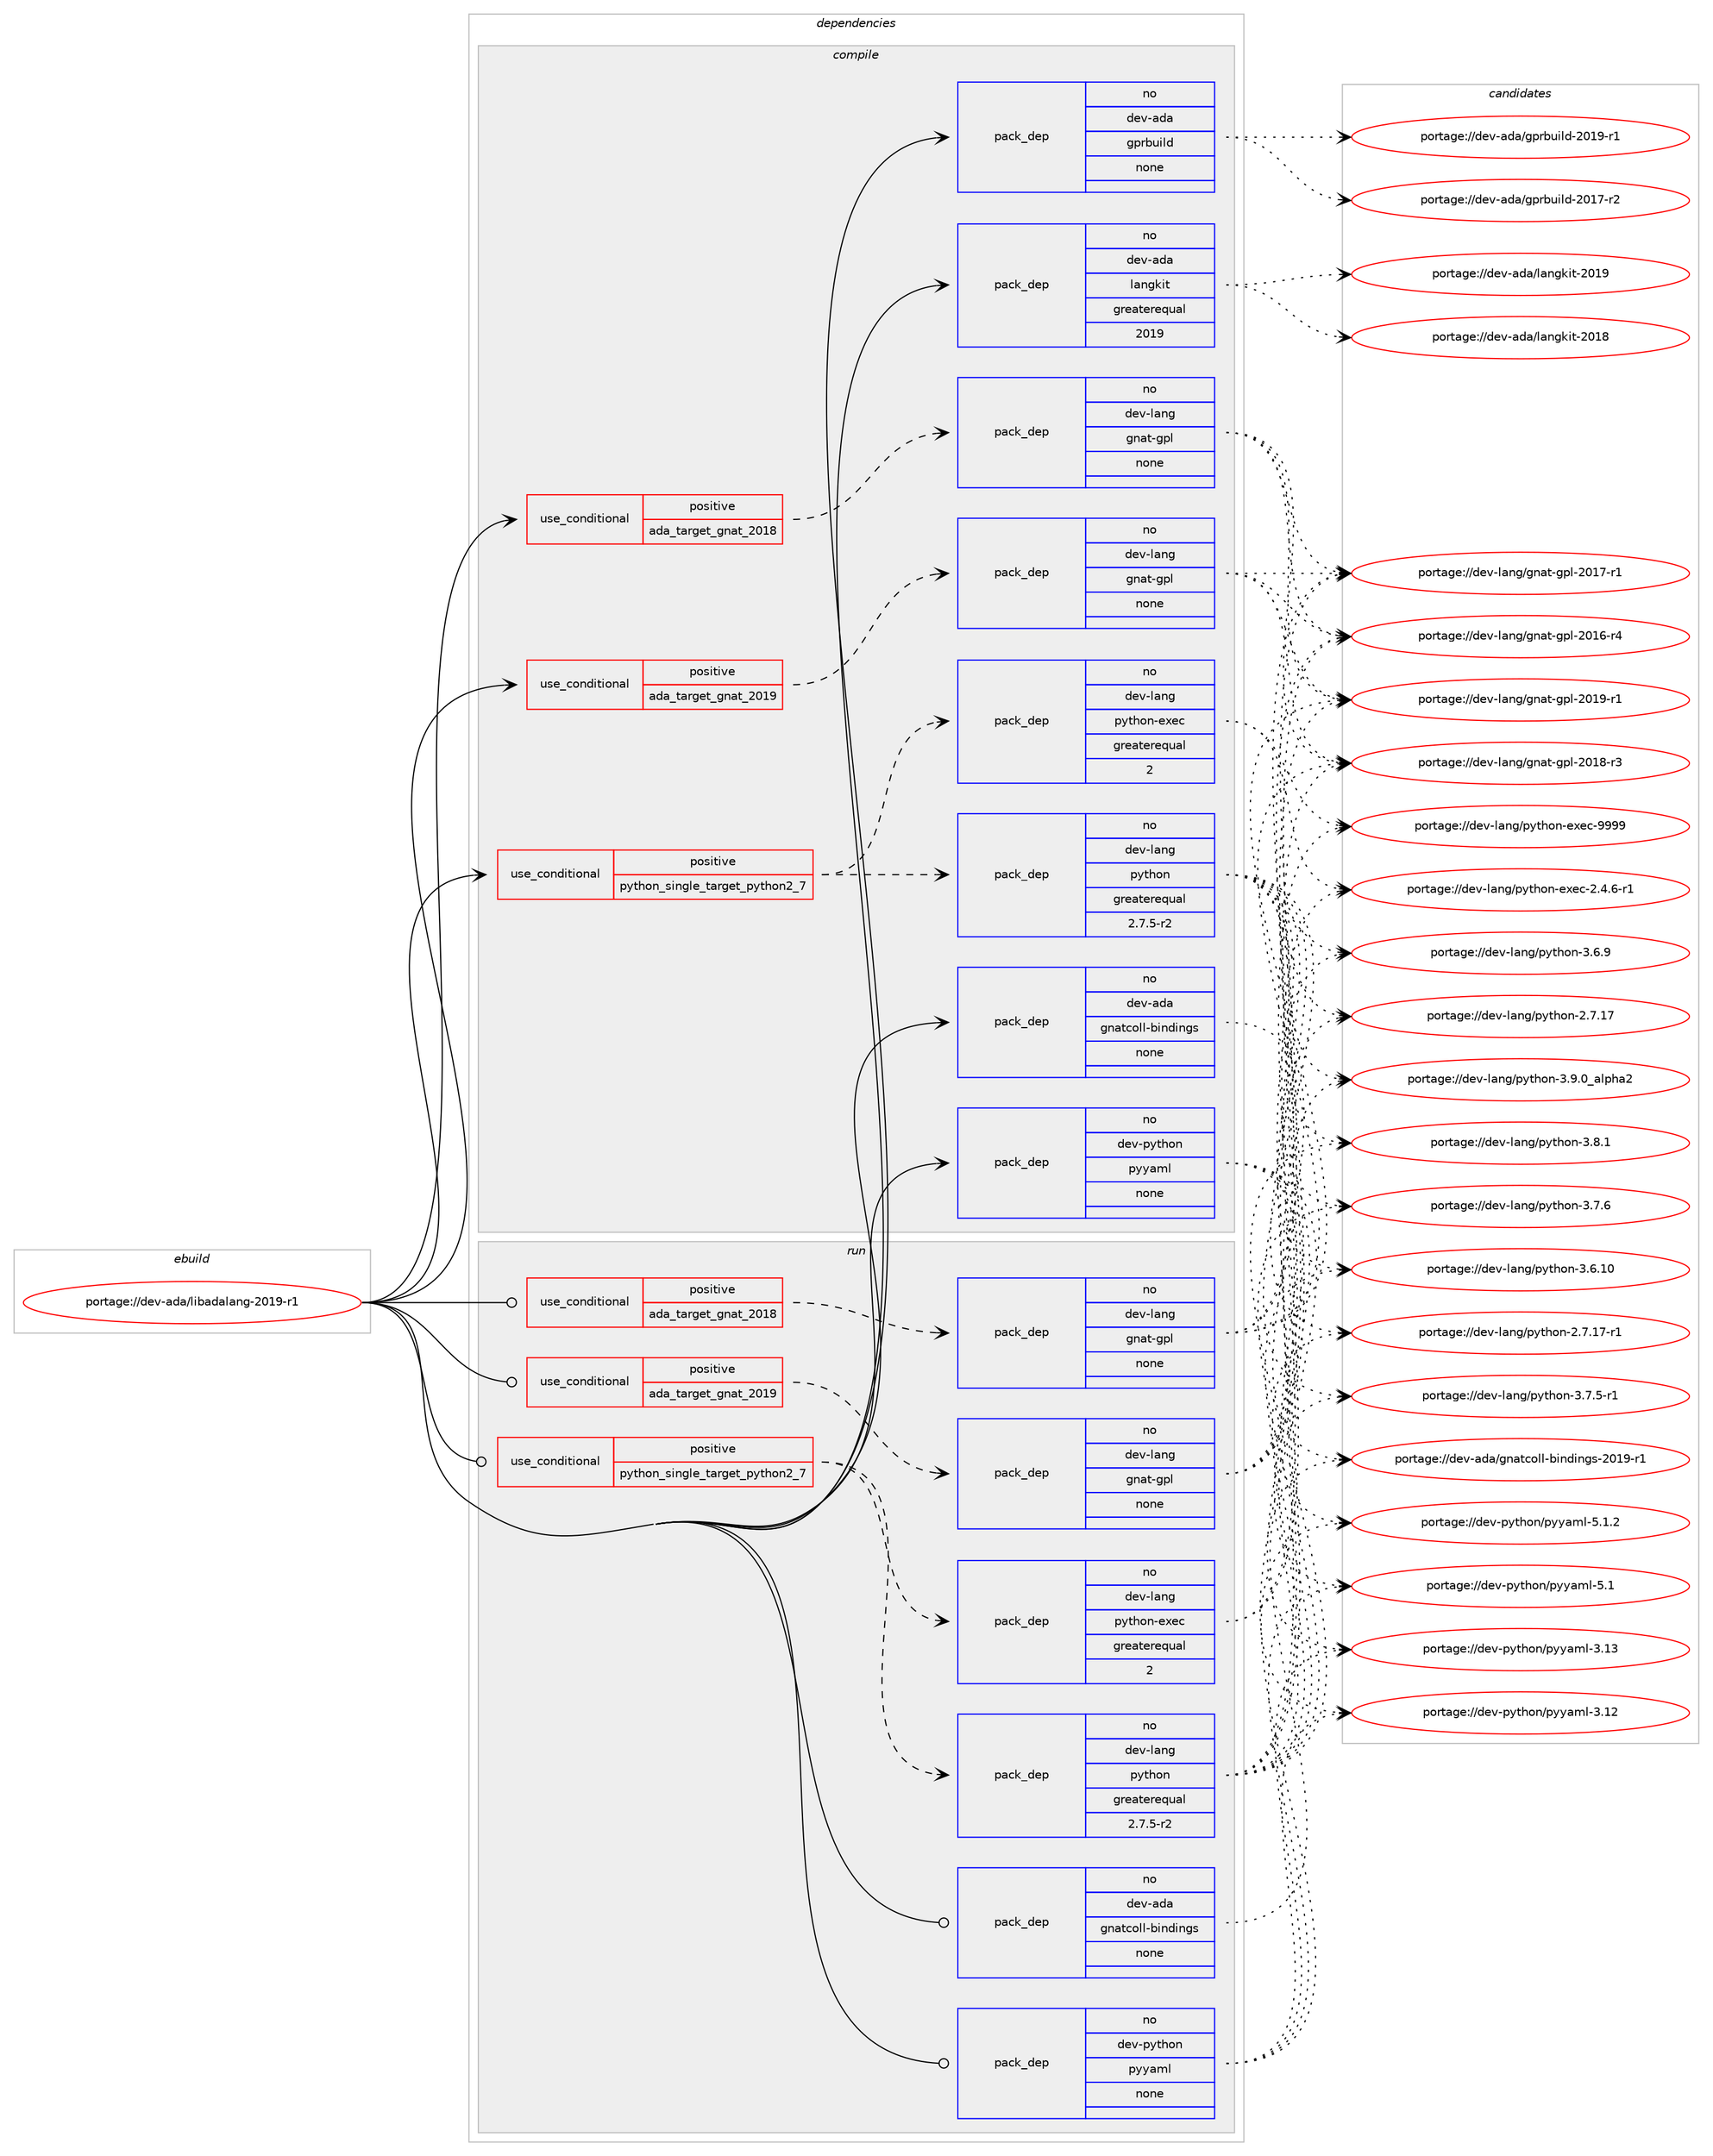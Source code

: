 digraph prolog {

# *************
# Graph options
# *************

newrank=true;
concentrate=true;
compound=true;
graph [rankdir=LR,fontname=Helvetica,fontsize=10,ranksep=1.5];#, ranksep=2.5, nodesep=0.2];
edge  [arrowhead=vee];
node  [fontname=Helvetica,fontsize=10];

# **********
# The ebuild
# **********

subgraph cluster_leftcol {
color=gray;
label=<<i>ebuild</i>>;
id [label="portage://dev-ada/libadalang-2019-r1", color=red, width=4, href="../dev-ada/libadalang-2019-r1.svg"];
}

# ****************
# The dependencies
# ****************

subgraph cluster_midcol {
color=gray;
label=<<i>dependencies</i>>;
subgraph cluster_compile {
fillcolor="#eeeeee";
style=filled;
label=<<i>compile</i>>;
subgraph cond139016 {
dependency586677 [label=<<TABLE BORDER="0" CELLBORDER="1" CELLSPACING="0" CELLPADDING="4"><TR><TD ROWSPAN="3" CELLPADDING="10">use_conditional</TD></TR><TR><TD>positive</TD></TR><TR><TD>ada_target_gnat_2018</TD></TR></TABLE>>, shape=none, color=red];
subgraph pack440303 {
dependency586678 [label=<<TABLE BORDER="0" CELLBORDER="1" CELLSPACING="0" CELLPADDING="4" WIDTH="220"><TR><TD ROWSPAN="6" CELLPADDING="30">pack_dep</TD></TR><TR><TD WIDTH="110">no</TD></TR><TR><TD>dev-lang</TD></TR><TR><TD>gnat-gpl</TD></TR><TR><TD>none</TD></TR><TR><TD></TD></TR></TABLE>>, shape=none, color=blue];
}
dependency586677:e -> dependency586678:w [weight=20,style="dashed",arrowhead="vee"];
}
id:e -> dependency586677:w [weight=20,style="solid",arrowhead="vee"];
subgraph cond139017 {
dependency586679 [label=<<TABLE BORDER="0" CELLBORDER="1" CELLSPACING="0" CELLPADDING="4"><TR><TD ROWSPAN="3" CELLPADDING="10">use_conditional</TD></TR><TR><TD>positive</TD></TR><TR><TD>ada_target_gnat_2019</TD></TR></TABLE>>, shape=none, color=red];
subgraph pack440304 {
dependency586680 [label=<<TABLE BORDER="0" CELLBORDER="1" CELLSPACING="0" CELLPADDING="4" WIDTH="220"><TR><TD ROWSPAN="6" CELLPADDING="30">pack_dep</TD></TR><TR><TD WIDTH="110">no</TD></TR><TR><TD>dev-lang</TD></TR><TR><TD>gnat-gpl</TD></TR><TR><TD>none</TD></TR><TR><TD></TD></TR></TABLE>>, shape=none, color=blue];
}
dependency586679:e -> dependency586680:w [weight=20,style="dashed",arrowhead="vee"];
}
id:e -> dependency586679:w [weight=20,style="solid",arrowhead="vee"];
subgraph cond139018 {
dependency586681 [label=<<TABLE BORDER="0" CELLBORDER="1" CELLSPACING="0" CELLPADDING="4"><TR><TD ROWSPAN="3" CELLPADDING="10">use_conditional</TD></TR><TR><TD>positive</TD></TR><TR><TD>python_single_target_python2_7</TD></TR></TABLE>>, shape=none, color=red];
subgraph pack440305 {
dependency586682 [label=<<TABLE BORDER="0" CELLBORDER="1" CELLSPACING="0" CELLPADDING="4" WIDTH="220"><TR><TD ROWSPAN="6" CELLPADDING="30">pack_dep</TD></TR><TR><TD WIDTH="110">no</TD></TR><TR><TD>dev-lang</TD></TR><TR><TD>python</TD></TR><TR><TD>greaterequal</TD></TR><TR><TD>2.7.5-r2</TD></TR></TABLE>>, shape=none, color=blue];
}
dependency586681:e -> dependency586682:w [weight=20,style="dashed",arrowhead="vee"];
subgraph pack440306 {
dependency586683 [label=<<TABLE BORDER="0" CELLBORDER="1" CELLSPACING="0" CELLPADDING="4" WIDTH="220"><TR><TD ROWSPAN="6" CELLPADDING="30">pack_dep</TD></TR><TR><TD WIDTH="110">no</TD></TR><TR><TD>dev-lang</TD></TR><TR><TD>python-exec</TD></TR><TR><TD>greaterequal</TD></TR><TR><TD>2</TD></TR></TABLE>>, shape=none, color=blue];
}
dependency586681:e -> dependency586683:w [weight=20,style="dashed",arrowhead="vee"];
}
id:e -> dependency586681:w [weight=20,style="solid",arrowhead="vee"];
subgraph pack440307 {
dependency586684 [label=<<TABLE BORDER="0" CELLBORDER="1" CELLSPACING="0" CELLPADDING="4" WIDTH="220"><TR><TD ROWSPAN="6" CELLPADDING="30">pack_dep</TD></TR><TR><TD WIDTH="110">no</TD></TR><TR><TD>dev-ada</TD></TR><TR><TD>gnatcoll-bindings</TD></TR><TR><TD>none</TD></TR><TR><TD></TD></TR></TABLE>>, shape=none, color=blue];
}
id:e -> dependency586684:w [weight=20,style="solid",arrowhead="vee"];
subgraph pack440308 {
dependency586685 [label=<<TABLE BORDER="0" CELLBORDER="1" CELLSPACING="0" CELLPADDING="4" WIDTH="220"><TR><TD ROWSPAN="6" CELLPADDING="30">pack_dep</TD></TR><TR><TD WIDTH="110">no</TD></TR><TR><TD>dev-ada</TD></TR><TR><TD>gprbuild</TD></TR><TR><TD>none</TD></TR><TR><TD></TD></TR></TABLE>>, shape=none, color=blue];
}
id:e -> dependency586685:w [weight=20,style="solid",arrowhead="vee"];
subgraph pack440309 {
dependency586686 [label=<<TABLE BORDER="0" CELLBORDER="1" CELLSPACING="0" CELLPADDING="4" WIDTH="220"><TR><TD ROWSPAN="6" CELLPADDING="30">pack_dep</TD></TR><TR><TD WIDTH="110">no</TD></TR><TR><TD>dev-ada</TD></TR><TR><TD>langkit</TD></TR><TR><TD>greaterequal</TD></TR><TR><TD>2019</TD></TR></TABLE>>, shape=none, color=blue];
}
id:e -> dependency586686:w [weight=20,style="solid",arrowhead="vee"];
subgraph pack440310 {
dependency586687 [label=<<TABLE BORDER="0" CELLBORDER="1" CELLSPACING="0" CELLPADDING="4" WIDTH="220"><TR><TD ROWSPAN="6" CELLPADDING="30">pack_dep</TD></TR><TR><TD WIDTH="110">no</TD></TR><TR><TD>dev-python</TD></TR><TR><TD>pyyaml</TD></TR><TR><TD>none</TD></TR><TR><TD></TD></TR></TABLE>>, shape=none, color=blue];
}
id:e -> dependency586687:w [weight=20,style="solid",arrowhead="vee"];
}
subgraph cluster_compileandrun {
fillcolor="#eeeeee";
style=filled;
label=<<i>compile and run</i>>;
}
subgraph cluster_run {
fillcolor="#eeeeee";
style=filled;
label=<<i>run</i>>;
subgraph cond139019 {
dependency586688 [label=<<TABLE BORDER="0" CELLBORDER="1" CELLSPACING="0" CELLPADDING="4"><TR><TD ROWSPAN="3" CELLPADDING="10">use_conditional</TD></TR><TR><TD>positive</TD></TR><TR><TD>ada_target_gnat_2018</TD></TR></TABLE>>, shape=none, color=red];
subgraph pack440311 {
dependency586689 [label=<<TABLE BORDER="0" CELLBORDER="1" CELLSPACING="0" CELLPADDING="4" WIDTH="220"><TR><TD ROWSPAN="6" CELLPADDING="30">pack_dep</TD></TR><TR><TD WIDTH="110">no</TD></TR><TR><TD>dev-lang</TD></TR><TR><TD>gnat-gpl</TD></TR><TR><TD>none</TD></TR><TR><TD></TD></TR></TABLE>>, shape=none, color=blue];
}
dependency586688:e -> dependency586689:w [weight=20,style="dashed",arrowhead="vee"];
}
id:e -> dependency586688:w [weight=20,style="solid",arrowhead="odot"];
subgraph cond139020 {
dependency586690 [label=<<TABLE BORDER="0" CELLBORDER="1" CELLSPACING="0" CELLPADDING="4"><TR><TD ROWSPAN="3" CELLPADDING="10">use_conditional</TD></TR><TR><TD>positive</TD></TR><TR><TD>ada_target_gnat_2019</TD></TR></TABLE>>, shape=none, color=red];
subgraph pack440312 {
dependency586691 [label=<<TABLE BORDER="0" CELLBORDER="1" CELLSPACING="0" CELLPADDING="4" WIDTH="220"><TR><TD ROWSPAN="6" CELLPADDING="30">pack_dep</TD></TR><TR><TD WIDTH="110">no</TD></TR><TR><TD>dev-lang</TD></TR><TR><TD>gnat-gpl</TD></TR><TR><TD>none</TD></TR><TR><TD></TD></TR></TABLE>>, shape=none, color=blue];
}
dependency586690:e -> dependency586691:w [weight=20,style="dashed",arrowhead="vee"];
}
id:e -> dependency586690:w [weight=20,style="solid",arrowhead="odot"];
subgraph cond139021 {
dependency586692 [label=<<TABLE BORDER="0" CELLBORDER="1" CELLSPACING="0" CELLPADDING="4"><TR><TD ROWSPAN="3" CELLPADDING="10">use_conditional</TD></TR><TR><TD>positive</TD></TR><TR><TD>python_single_target_python2_7</TD></TR></TABLE>>, shape=none, color=red];
subgraph pack440313 {
dependency586693 [label=<<TABLE BORDER="0" CELLBORDER="1" CELLSPACING="0" CELLPADDING="4" WIDTH="220"><TR><TD ROWSPAN="6" CELLPADDING="30">pack_dep</TD></TR><TR><TD WIDTH="110">no</TD></TR><TR><TD>dev-lang</TD></TR><TR><TD>python</TD></TR><TR><TD>greaterequal</TD></TR><TR><TD>2.7.5-r2</TD></TR></TABLE>>, shape=none, color=blue];
}
dependency586692:e -> dependency586693:w [weight=20,style="dashed",arrowhead="vee"];
subgraph pack440314 {
dependency586694 [label=<<TABLE BORDER="0" CELLBORDER="1" CELLSPACING="0" CELLPADDING="4" WIDTH="220"><TR><TD ROWSPAN="6" CELLPADDING="30">pack_dep</TD></TR><TR><TD WIDTH="110">no</TD></TR><TR><TD>dev-lang</TD></TR><TR><TD>python-exec</TD></TR><TR><TD>greaterequal</TD></TR><TR><TD>2</TD></TR></TABLE>>, shape=none, color=blue];
}
dependency586692:e -> dependency586694:w [weight=20,style="dashed",arrowhead="vee"];
}
id:e -> dependency586692:w [weight=20,style="solid",arrowhead="odot"];
subgraph pack440315 {
dependency586695 [label=<<TABLE BORDER="0" CELLBORDER="1" CELLSPACING="0" CELLPADDING="4" WIDTH="220"><TR><TD ROWSPAN="6" CELLPADDING="30">pack_dep</TD></TR><TR><TD WIDTH="110">no</TD></TR><TR><TD>dev-ada</TD></TR><TR><TD>gnatcoll-bindings</TD></TR><TR><TD>none</TD></TR><TR><TD></TD></TR></TABLE>>, shape=none, color=blue];
}
id:e -> dependency586695:w [weight=20,style="solid",arrowhead="odot"];
subgraph pack440316 {
dependency586696 [label=<<TABLE BORDER="0" CELLBORDER="1" CELLSPACING="0" CELLPADDING="4" WIDTH="220"><TR><TD ROWSPAN="6" CELLPADDING="30">pack_dep</TD></TR><TR><TD WIDTH="110">no</TD></TR><TR><TD>dev-python</TD></TR><TR><TD>pyyaml</TD></TR><TR><TD>none</TD></TR><TR><TD></TD></TR></TABLE>>, shape=none, color=blue];
}
id:e -> dependency586696:w [weight=20,style="solid",arrowhead="odot"];
}
}

# **************
# The candidates
# **************

subgraph cluster_choices {
rank=same;
color=gray;
label=<<i>candidates</i>>;

subgraph choice440303 {
color=black;
nodesep=1;
choice100101118451089711010347103110971164510311210845504849574511449 [label="portage://dev-lang/gnat-gpl-2019-r1", color=red, width=4,href="../dev-lang/gnat-gpl-2019-r1.svg"];
choice100101118451089711010347103110971164510311210845504849564511451 [label="portage://dev-lang/gnat-gpl-2018-r3", color=red, width=4,href="../dev-lang/gnat-gpl-2018-r3.svg"];
choice100101118451089711010347103110971164510311210845504849554511449 [label="portage://dev-lang/gnat-gpl-2017-r1", color=red, width=4,href="../dev-lang/gnat-gpl-2017-r1.svg"];
choice100101118451089711010347103110971164510311210845504849544511452 [label="portage://dev-lang/gnat-gpl-2016-r4", color=red, width=4,href="../dev-lang/gnat-gpl-2016-r4.svg"];
dependency586678:e -> choice100101118451089711010347103110971164510311210845504849574511449:w [style=dotted,weight="100"];
dependency586678:e -> choice100101118451089711010347103110971164510311210845504849564511451:w [style=dotted,weight="100"];
dependency586678:e -> choice100101118451089711010347103110971164510311210845504849554511449:w [style=dotted,weight="100"];
dependency586678:e -> choice100101118451089711010347103110971164510311210845504849544511452:w [style=dotted,weight="100"];
}
subgraph choice440304 {
color=black;
nodesep=1;
choice100101118451089711010347103110971164510311210845504849574511449 [label="portage://dev-lang/gnat-gpl-2019-r1", color=red, width=4,href="../dev-lang/gnat-gpl-2019-r1.svg"];
choice100101118451089711010347103110971164510311210845504849564511451 [label="portage://dev-lang/gnat-gpl-2018-r3", color=red, width=4,href="../dev-lang/gnat-gpl-2018-r3.svg"];
choice100101118451089711010347103110971164510311210845504849554511449 [label="portage://dev-lang/gnat-gpl-2017-r1", color=red, width=4,href="../dev-lang/gnat-gpl-2017-r1.svg"];
choice100101118451089711010347103110971164510311210845504849544511452 [label="portage://dev-lang/gnat-gpl-2016-r4", color=red, width=4,href="../dev-lang/gnat-gpl-2016-r4.svg"];
dependency586680:e -> choice100101118451089711010347103110971164510311210845504849574511449:w [style=dotted,weight="100"];
dependency586680:e -> choice100101118451089711010347103110971164510311210845504849564511451:w [style=dotted,weight="100"];
dependency586680:e -> choice100101118451089711010347103110971164510311210845504849554511449:w [style=dotted,weight="100"];
dependency586680:e -> choice100101118451089711010347103110971164510311210845504849544511452:w [style=dotted,weight="100"];
}
subgraph choice440305 {
color=black;
nodesep=1;
choice10010111845108971101034711212111610411111045514657464895971081121049750 [label="portage://dev-lang/python-3.9.0_alpha2", color=red, width=4,href="../dev-lang/python-3.9.0_alpha2.svg"];
choice100101118451089711010347112121116104111110455146564649 [label="portage://dev-lang/python-3.8.1", color=red, width=4,href="../dev-lang/python-3.8.1.svg"];
choice100101118451089711010347112121116104111110455146554654 [label="portage://dev-lang/python-3.7.6", color=red, width=4,href="../dev-lang/python-3.7.6.svg"];
choice1001011184510897110103471121211161041111104551465546534511449 [label="portage://dev-lang/python-3.7.5-r1", color=red, width=4,href="../dev-lang/python-3.7.5-r1.svg"];
choice100101118451089711010347112121116104111110455146544657 [label="portage://dev-lang/python-3.6.9", color=red, width=4,href="../dev-lang/python-3.6.9.svg"];
choice10010111845108971101034711212111610411111045514654464948 [label="portage://dev-lang/python-3.6.10", color=red, width=4,href="../dev-lang/python-3.6.10.svg"];
choice100101118451089711010347112121116104111110455046554649554511449 [label="portage://dev-lang/python-2.7.17-r1", color=red, width=4,href="../dev-lang/python-2.7.17-r1.svg"];
choice10010111845108971101034711212111610411111045504655464955 [label="portage://dev-lang/python-2.7.17", color=red, width=4,href="../dev-lang/python-2.7.17.svg"];
dependency586682:e -> choice10010111845108971101034711212111610411111045514657464895971081121049750:w [style=dotted,weight="100"];
dependency586682:e -> choice100101118451089711010347112121116104111110455146564649:w [style=dotted,weight="100"];
dependency586682:e -> choice100101118451089711010347112121116104111110455146554654:w [style=dotted,weight="100"];
dependency586682:e -> choice1001011184510897110103471121211161041111104551465546534511449:w [style=dotted,weight="100"];
dependency586682:e -> choice100101118451089711010347112121116104111110455146544657:w [style=dotted,weight="100"];
dependency586682:e -> choice10010111845108971101034711212111610411111045514654464948:w [style=dotted,weight="100"];
dependency586682:e -> choice100101118451089711010347112121116104111110455046554649554511449:w [style=dotted,weight="100"];
dependency586682:e -> choice10010111845108971101034711212111610411111045504655464955:w [style=dotted,weight="100"];
}
subgraph choice440306 {
color=black;
nodesep=1;
choice10010111845108971101034711212111610411111045101120101994557575757 [label="portage://dev-lang/python-exec-9999", color=red, width=4,href="../dev-lang/python-exec-9999.svg"];
choice10010111845108971101034711212111610411111045101120101994550465246544511449 [label="portage://dev-lang/python-exec-2.4.6-r1", color=red, width=4,href="../dev-lang/python-exec-2.4.6-r1.svg"];
dependency586683:e -> choice10010111845108971101034711212111610411111045101120101994557575757:w [style=dotted,weight="100"];
dependency586683:e -> choice10010111845108971101034711212111610411111045101120101994550465246544511449:w [style=dotted,weight="100"];
}
subgraph choice440307 {
color=black;
nodesep=1;
choice100101118459710097471031109711699111108108459810511010010511010311545504849574511449 [label="portage://dev-ada/gnatcoll-bindings-2019-r1", color=red, width=4,href="../dev-ada/gnatcoll-bindings-2019-r1.svg"];
dependency586684:e -> choice100101118459710097471031109711699111108108459810511010010511010311545504849574511449:w [style=dotted,weight="100"];
}
subgraph choice440308 {
color=black;
nodesep=1;
choice100101118459710097471031121149811710510810045504849574511449 [label="portage://dev-ada/gprbuild-2019-r1", color=red, width=4,href="../dev-ada/gprbuild-2019-r1.svg"];
choice100101118459710097471031121149811710510810045504849554511450 [label="portage://dev-ada/gprbuild-2017-r2", color=red, width=4,href="../dev-ada/gprbuild-2017-r2.svg"];
dependency586685:e -> choice100101118459710097471031121149811710510810045504849574511449:w [style=dotted,weight="100"];
dependency586685:e -> choice100101118459710097471031121149811710510810045504849554511450:w [style=dotted,weight="100"];
}
subgraph choice440309 {
color=black;
nodesep=1;
choice10010111845971009747108971101031071051164550484957 [label="portage://dev-ada/langkit-2019", color=red, width=4,href="../dev-ada/langkit-2019.svg"];
choice10010111845971009747108971101031071051164550484956 [label="portage://dev-ada/langkit-2018", color=red, width=4,href="../dev-ada/langkit-2018.svg"];
dependency586686:e -> choice10010111845971009747108971101031071051164550484957:w [style=dotted,weight="100"];
dependency586686:e -> choice10010111845971009747108971101031071051164550484956:w [style=dotted,weight="100"];
}
subgraph choice440310 {
color=black;
nodesep=1;
choice100101118451121211161041111104711212112197109108455346494650 [label="portage://dev-python/pyyaml-5.1.2", color=red, width=4,href="../dev-python/pyyaml-5.1.2.svg"];
choice10010111845112121116104111110471121211219710910845534649 [label="portage://dev-python/pyyaml-5.1", color=red, width=4,href="../dev-python/pyyaml-5.1.svg"];
choice1001011184511212111610411111047112121121971091084551464951 [label="portage://dev-python/pyyaml-3.13", color=red, width=4,href="../dev-python/pyyaml-3.13.svg"];
choice1001011184511212111610411111047112121121971091084551464950 [label="portage://dev-python/pyyaml-3.12", color=red, width=4,href="../dev-python/pyyaml-3.12.svg"];
dependency586687:e -> choice100101118451121211161041111104711212112197109108455346494650:w [style=dotted,weight="100"];
dependency586687:e -> choice10010111845112121116104111110471121211219710910845534649:w [style=dotted,weight="100"];
dependency586687:e -> choice1001011184511212111610411111047112121121971091084551464951:w [style=dotted,weight="100"];
dependency586687:e -> choice1001011184511212111610411111047112121121971091084551464950:w [style=dotted,weight="100"];
}
subgraph choice440311 {
color=black;
nodesep=1;
choice100101118451089711010347103110971164510311210845504849574511449 [label="portage://dev-lang/gnat-gpl-2019-r1", color=red, width=4,href="../dev-lang/gnat-gpl-2019-r1.svg"];
choice100101118451089711010347103110971164510311210845504849564511451 [label="portage://dev-lang/gnat-gpl-2018-r3", color=red, width=4,href="../dev-lang/gnat-gpl-2018-r3.svg"];
choice100101118451089711010347103110971164510311210845504849554511449 [label="portage://dev-lang/gnat-gpl-2017-r1", color=red, width=4,href="../dev-lang/gnat-gpl-2017-r1.svg"];
choice100101118451089711010347103110971164510311210845504849544511452 [label="portage://dev-lang/gnat-gpl-2016-r4", color=red, width=4,href="../dev-lang/gnat-gpl-2016-r4.svg"];
dependency586689:e -> choice100101118451089711010347103110971164510311210845504849574511449:w [style=dotted,weight="100"];
dependency586689:e -> choice100101118451089711010347103110971164510311210845504849564511451:w [style=dotted,weight="100"];
dependency586689:e -> choice100101118451089711010347103110971164510311210845504849554511449:w [style=dotted,weight="100"];
dependency586689:e -> choice100101118451089711010347103110971164510311210845504849544511452:w [style=dotted,weight="100"];
}
subgraph choice440312 {
color=black;
nodesep=1;
choice100101118451089711010347103110971164510311210845504849574511449 [label="portage://dev-lang/gnat-gpl-2019-r1", color=red, width=4,href="../dev-lang/gnat-gpl-2019-r1.svg"];
choice100101118451089711010347103110971164510311210845504849564511451 [label="portage://dev-lang/gnat-gpl-2018-r3", color=red, width=4,href="../dev-lang/gnat-gpl-2018-r3.svg"];
choice100101118451089711010347103110971164510311210845504849554511449 [label="portage://dev-lang/gnat-gpl-2017-r1", color=red, width=4,href="../dev-lang/gnat-gpl-2017-r1.svg"];
choice100101118451089711010347103110971164510311210845504849544511452 [label="portage://dev-lang/gnat-gpl-2016-r4", color=red, width=4,href="../dev-lang/gnat-gpl-2016-r4.svg"];
dependency586691:e -> choice100101118451089711010347103110971164510311210845504849574511449:w [style=dotted,weight="100"];
dependency586691:e -> choice100101118451089711010347103110971164510311210845504849564511451:w [style=dotted,weight="100"];
dependency586691:e -> choice100101118451089711010347103110971164510311210845504849554511449:w [style=dotted,weight="100"];
dependency586691:e -> choice100101118451089711010347103110971164510311210845504849544511452:w [style=dotted,weight="100"];
}
subgraph choice440313 {
color=black;
nodesep=1;
choice10010111845108971101034711212111610411111045514657464895971081121049750 [label="portage://dev-lang/python-3.9.0_alpha2", color=red, width=4,href="../dev-lang/python-3.9.0_alpha2.svg"];
choice100101118451089711010347112121116104111110455146564649 [label="portage://dev-lang/python-3.8.1", color=red, width=4,href="../dev-lang/python-3.8.1.svg"];
choice100101118451089711010347112121116104111110455146554654 [label="portage://dev-lang/python-3.7.6", color=red, width=4,href="../dev-lang/python-3.7.6.svg"];
choice1001011184510897110103471121211161041111104551465546534511449 [label="portage://dev-lang/python-3.7.5-r1", color=red, width=4,href="../dev-lang/python-3.7.5-r1.svg"];
choice100101118451089711010347112121116104111110455146544657 [label="portage://dev-lang/python-3.6.9", color=red, width=4,href="../dev-lang/python-3.6.9.svg"];
choice10010111845108971101034711212111610411111045514654464948 [label="portage://dev-lang/python-3.6.10", color=red, width=4,href="../dev-lang/python-3.6.10.svg"];
choice100101118451089711010347112121116104111110455046554649554511449 [label="portage://dev-lang/python-2.7.17-r1", color=red, width=4,href="../dev-lang/python-2.7.17-r1.svg"];
choice10010111845108971101034711212111610411111045504655464955 [label="portage://dev-lang/python-2.7.17", color=red, width=4,href="../dev-lang/python-2.7.17.svg"];
dependency586693:e -> choice10010111845108971101034711212111610411111045514657464895971081121049750:w [style=dotted,weight="100"];
dependency586693:e -> choice100101118451089711010347112121116104111110455146564649:w [style=dotted,weight="100"];
dependency586693:e -> choice100101118451089711010347112121116104111110455146554654:w [style=dotted,weight="100"];
dependency586693:e -> choice1001011184510897110103471121211161041111104551465546534511449:w [style=dotted,weight="100"];
dependency586693:e -> choice100101118451089711010347112121116104111110455146544657:w [style=dotted,weight="100"];
dependency586693:e -> choice10010111845108971101034711212111610411111045514654464948:w [style=dotted,weight="100"];
dependency586693:e -> choice100101118451089711010347112121116104111110455046554649554511449:w [style=dotted,weight="100"];
dependency586693:e -> choice10010111845108971101034711212111610411111045504655464955:w [style=dotted,weight="100"];
}
subgraph choice440314 {
color=black;
nodesep=1;
choice10010111845108971101034711212111610411111045101120101994557575757 [label="portage://dev-lang/python-exec-9999", color=red, width=4,href="../dev-lang/python-exec-9999.svg"];
choice10010111845108971101034711212111610411111045101120101994550465246544511449 [label="portage://dev-lang/python-exec-2.4.6-r1", color=red, width=4,href="../dev-lang/python-exec-2.4.6-r1.svg"];
dependency586694:e -> choice10010111845108971101034711212111610411111045101120101994557575757:w [style=dotted,weight="100"];
dependency586694:e -> choice10010111845108971101034711212111610411111045101120101994550465246544511449:w [style=dotted,weight="100"];
}
subgraph choice440315 {
color=black;
nodesep=1;
choice100101118459710097471031109711699111108108459810511010010511010311545504849574511449 [label="portage://dev-ada/gnatcoll-bindings-2019-r1", color=red, width=4,href="../dev-ada/gnatcoll-bindings-2019-r1.svg"];
dependency586695:e -> choice100101118459710097471031109711699111108108459810511010010511010311545504849574511449:w [style=dotted,weight="100"];
}
subgraph choice440316 {
color=black;
nodesep=1;
choice100101118451121211161041111104711212112197109108455346494650 [label="portage://dev-python/pyyaml-5.1.2", color=red, width=4,href="../dev-python/pyyaml-5.1.2.svg"];
choice10010111845112121116104111110471121211219710910845534649 [label="portage://dev-python/pyyaml-5.1", color=red, width=4,href="../dev-python/pyyaml-5.1.svg"];
choice1001011184511212111610411111047112121121971091084551464951 [label="portage://dev-python/pyyaml-3.13", color=red, width=4,href="../dev-python/pyyaml-3.13.svg"];
choice1001011184511212111610411111047112121121971091084551464950 [label="portage://dev-python/pyyaml-3.12", color=red, width=4,href="../dev-python/pyyaml-3.12.svg"];
dependency586696:e -> choice100101118451121211161041111104711212112197109108455346494650:w [style=dotted,weight="100"];
dependency586696:e -> choice10010111845112121116104111110471121211219710910845534649:w [style=dotted,weight="100"];
dependency586696:e -> choice1001011184511212111610411111047112121121971091084551464951:w [style=dotted,weight="100"];
dependency586696:e -> choice1001011184511212111610411111047112121121971091084551464950:w [style=dotted,weight="100"];
}
}

}
